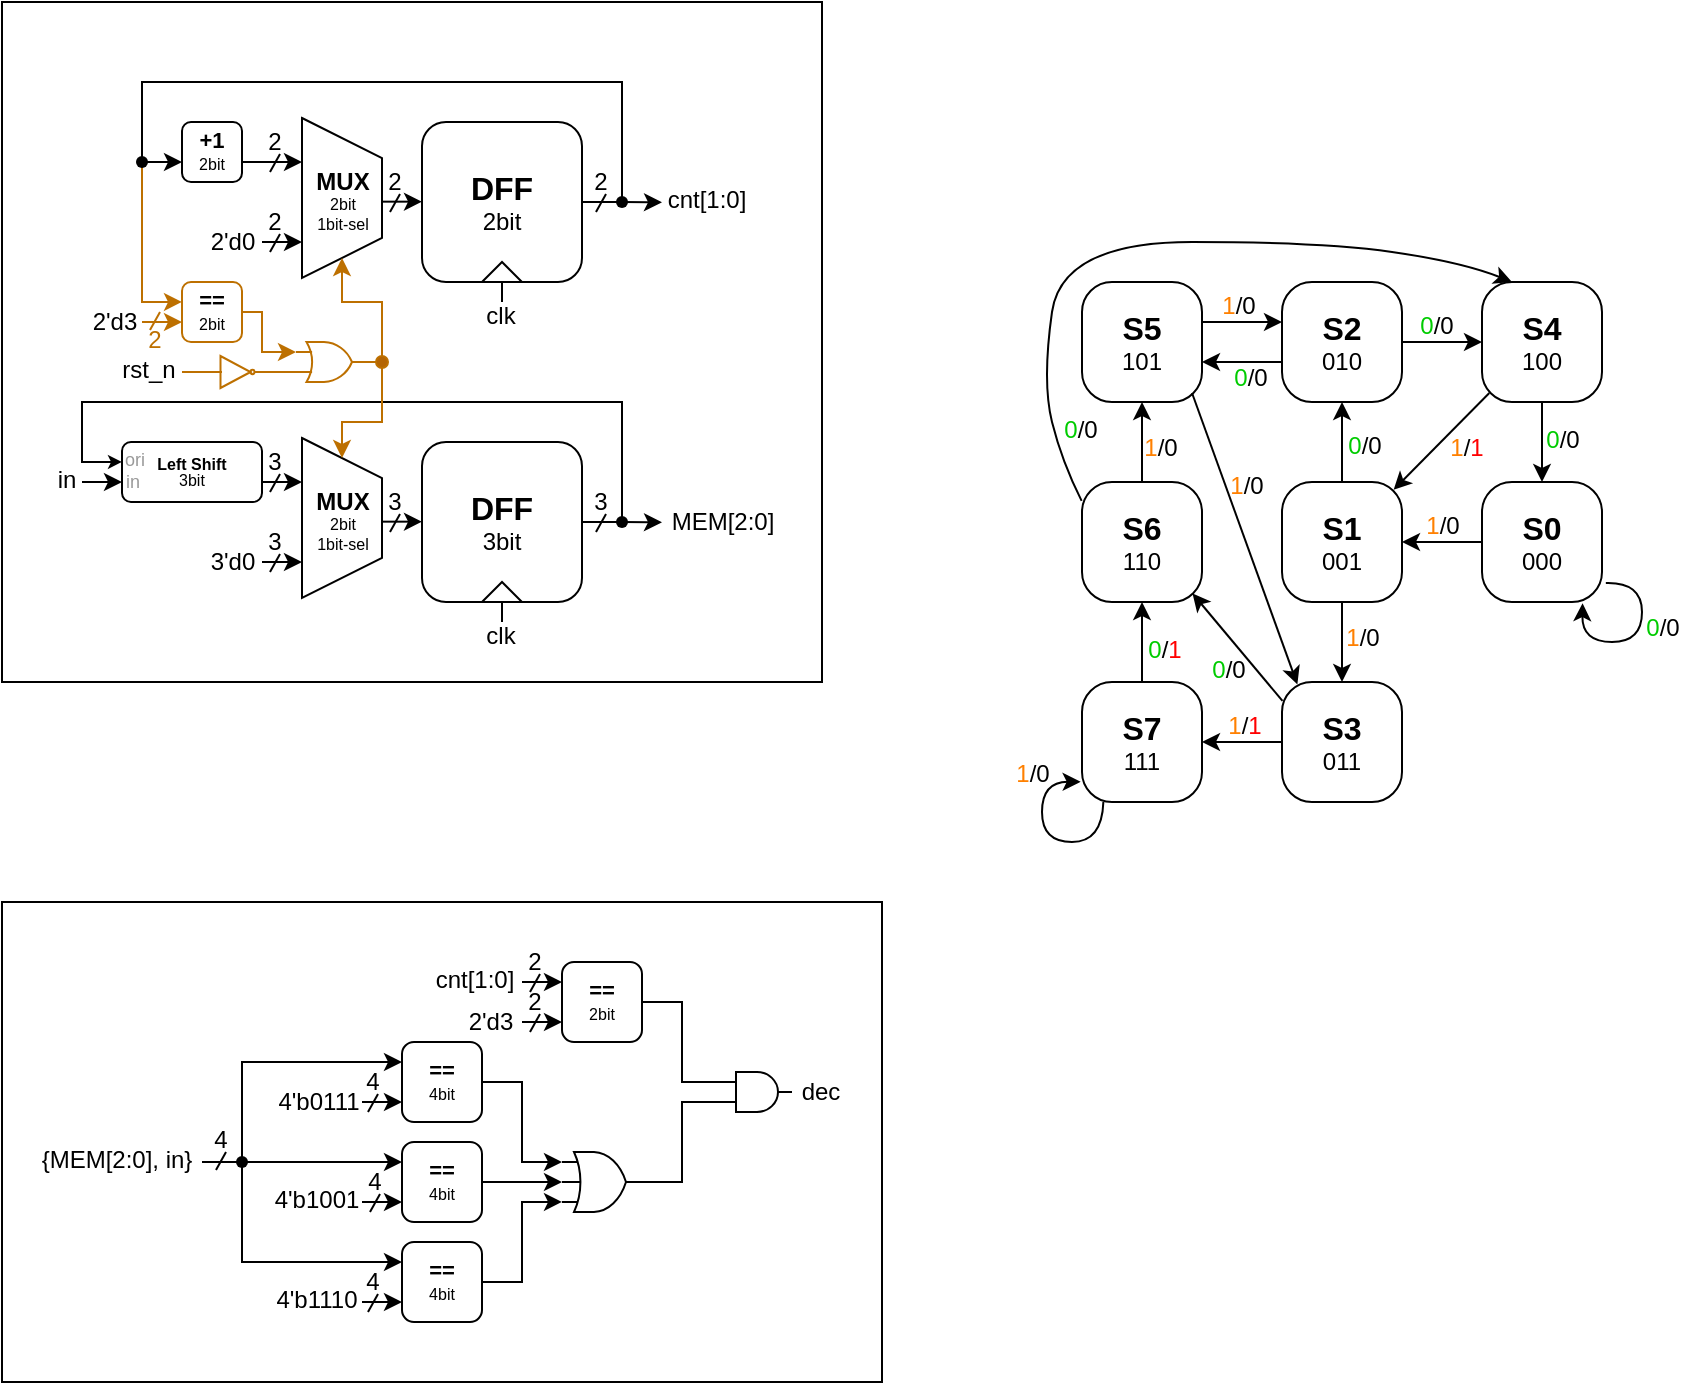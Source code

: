 <mxfile version="24.7.17">
  <diagram name="Page-1" id="tBIAlemMxgHySIvlNtww">
    <mxGraphModel dx="1195" dy="712" grid="1" gridSize="10" guides="1" tooltips="1" connect="1" arrows="1" fold="1" page="1" pageScale="1" pageWidth="1920" pageHeight="1200" math="0" shadow="0">
      <root>
        <mxCell id="0" />
        <mxCell id="1" parent="0" />
        <mxCell id="8yPZDUSScdOwpXyMWIPr-31" value="2" style="text;html=1;align=center;verticalAlign=middle;resizable=0;points=[];autosize=1;strokeColor=none;fillColor=none;fontColor=#BD7000;" vertex="1" parent="1">
          <mxGeometry x="101" y="194" width="30" height="30" as="geometry" />
        </mxCell>
        <mxCell id="p_a_CTLqghPlbBbGNk3w-123" value="" style="rounded=0;whiteSpace=wrap;html=1;fillColor=none;" parent="1" vertex="1">
          <mxGeometry x="40" y="40" width="410" height="340" as="geometry" />
        </mxCell>
        <mxCell id="p_a_CTLqghPlbBbGNk3w-119" value="clk" style="text;html=1;align=center;verticalAlign=middle;resizable=0;points=[];autosize=1;strokeColor=none;fillColor=none;" parent="1" vertex="1">
          <mxGeometry x="269" y="182" width="40" height="30" as="geometry" />
        </mxCell>
        <mxCell id="3c06vO752q_vNFaw-Ofs-1" value="&lt;font style=&quot;font-size: 16px;&quot;&gt;&lt;b&gt;DFF&lt;/b&gt;&lt;/font&gt;&lt;div&gt;&lt;font style=&quot;font-size: 12px;&quot;&gt;2bit&lt;/font&gt;&lt;/div&gt;" style="rounded=1;whiteSpace=wrap;html=1;" parent="1" vertex="1">
          <mxGeometry x="250" y="100" width="80" height="80" as="geometry" />
        </mxCell>
        <mxCell id="p_a_CTLqghPlbBbGNk3w-1" style="edgeStyle=orthogonalEdgeStyle;rounded=0;orthogonalLoop=1;jettySize=auto;html=1;exitX=1;exitY=0.5;exitDx=0;exitDy=0;" parent="1" source="3c06vO752q_vNFaw-Ofs-1" edge="1">
          <mxGeometry relative="1" as="geometry">
            <mxPoint x="370" y="140.167" as="targetPoint" />
          </mxGeometry>
        </mxCell>
        <mxCell id="p_a_CTLqghPlbBbGNk3w-2" value="cnt[1:0]" style="text;html=1;align=center;verticalAlign=middle;resizable=0;points=[];autosize=1;strokeColor=none;fillColor=none;" parent="1" vertex="1">
          <mxGeometry x="362" y="124" width="60" height="30" as="geometry" />
        </mxCell>
        <mxCell id="p_a_CTLqghPlbBbGNk3w-5" value="" style="group" parent="1" vertex="1" connectable="0">
          <mxGeometry x="324" y="115" width="30" height="30" as="geometry" />
        </mxCell>
        <mxCell id="p_a_CTLqghPlbBbGNk3w-4" value="2" style="text;html=1;align=center;verticalAlign=middle;resizable=0;points=[];autosize=1;strokeColor=none;fillColor=none;" parent="p_a_CTLqghPlbBbGNk3w-5" vertex="1">
          <mxGeometry width="30" height="30" as="geometry" />
        </mxCell>
        <mxCell id="p_a_CTLqghPlbBbGNk3w-3" value="" style="endArrow=none;html=1;rounded=0;" parent="p_a_CTLqghPlbBbGNk3w-5" edge="1">
          <mxGeometry width="50" height="50" relative="1" as="geometry">
            <mxPoint x="13" y="30" as="sourcePoint" />
            <mxPoint x="18" y="21" as="targetPoint" />
          </mxGeometry>
        </mxCell>
        <mxCell id="p_a_CTLqghPlbBbGNk3w-6" value="" style="shape=trapezoid;perimeter=trapezoidPerimeter;whiteSpace=wrap;html=1;fixedSize=1;rotation=90;" parent="1" vertex="1">
          <mxGeometry x="170" y="118" width="80" height="40" as="geometry" />
        </mxCell>
        <mxCell id="p_a_CTLqghPlbBbGNk3w-7" value="&lt;b&gt;MUX&lt;/b&gt;&lt;div style=&quot;font-size: 8px;&quot;&gt;&lt;font style=&quot;font-size: 8px;&quot;&gt;2bit&lt;/font&gt;&lt;/div&gt;&lt;div style=&quot;font-size: 8px;&quot;&gt;&lt;font style=&quot;font-size: 8px;&quot;&gt;1bit-sel&lt;/font&gt;&lt;/div&gt;" style="text;html=1;align=center;verticalAlign=middle;resizable=0;points=[];autosize=1;strokeColor=none;fillColor=none;" parent="1" vertex="1">
          <mxGeometry x="185" y="114" width="50" height="50" as="geometry" />
        </mxCell>
        <mxCell id="p_a_CTLqghPlbBbGNk3w-8" value="" style="endArrow=classic;html=1;rounded=0;" parent="1" edge="1">
          <mxGeometry width="50" height="50" relative="1" as="geometry">
            <mxPoint x="230" y="139.83" as="sourcePoint" />
            <mxPoint x="250" y="139.83" as="targetPoint" />
          </mxGeometry>
        </mxCell>
        <mxCell id="p_a_CTLqghPlbBbGNk3w-9" value="" style="endArrow=classic;html=1;rounded=0;" parent="1" edge="1">
          <mxGeometry width="50" height="50" relative="1" as="geometry">
            <mxPoint x="170" y="160" as="sourcePoint" />
            <mxPoint x="190" y="160" as="targetPoint" />
          </mxGeometry>
        </mxCell>
        <mxCell id="p_a_CTLqghPlbBbGNk3w-10" value="" style="endArrow=classic;html=1;rounded=0;" parent="1" edge="1">
          <mxGeometry width="50" height="50" relative="1" as="geometry">
            <mxPoint x="160" y="120" as="sourcePoint" />
            <mxPoint x="190" y="120" as="targetPoint" />
          </mxGeometry>
        </mxCell>
        <mxCell id="p_a_CTLqghPlbBbGNk3w-11" value="" style="endArrow=classic;html=1;rounded=0;edgeStyle=orthogonalEdgeStyle;entryX=0;entryY=0.667;entryDx=0;entryDy=0;entryPerimeter=0;" parent="1" target="p_a_CTLqghPlbBbGNk3w-12" edge="1">
          <mxGeometry width="50" height="50" relative="1" as="geometry">
            <mxPoint x="350" y="140" as="sourcePoint" />
            <mxPoint x="120" y="120" as="targetPoint" />
            <Array as="points">
              <mxPoint x="350" y="80" />
              <mxPoint x="110" y="80" />
              <mxPoint x="110" y="120" />
            </Array>
          </mxGeometry>
        </mxCell>
        <mxCell id="p_a_CTLqghPlbBbGNk3w-12" value="&lt;p style=&quot;line-height: 0%; font-size: 11px;&quot;&gt;&lt;b&gt;+1&lt;/b&gt;&lt;/p&gt;&lt;div style=&quot;line-height: 0%;&quot;&gt;&lt;font style=&quot;font-size: 8px;&quot;&gt;2bit&lt;/font&gt;&lt;/div&gt;&lt;p&gt;&lt;/p&gt;" style="rounded=1;whiteSpace=wrap;html=1;" parent="1" vertex="1">
          <mxGeometry x="130" y="100" width="30" height="30" as="geometry" />
        </mxCell>
        <mxCell id="p_a_CTLqghPlbBbGNk3w-13" value="" style="group" parent="1" vertex="1" connectable="0">
          <mxGeometry x="161" y="95" width="30" height="30" as="geometry" />
        </mxCell>
        <mxCell id="p_a_CTLqghPlbBbGNk3w-14" value="2" style="text;html=1;align=center;verticalAlign=middle;resizable=0;points=[];autosize=1;strokeColor=none;fillColor=none;" parent="p_a_CTLqghPlbBbGNk3w-13" vertex="1">
          <mxGeometry width="30" height="30" as="geometry" />
        </mxCell>
        <mxCell id="p_a_CTLqghPlbBbGNk3w-15" value="" style="endArrow=none;html=1;rounded=0;" parent="p_a_CTLqghPlbBbGNk3w-13" edge="1">
          <mxGeometry width="50" height="50" relative="1" as="geometry">
            <mxPoint x="13" y="30" as="sourcePoint" />
            <mxPoint x="18" y="21" as="targetPoint" />
          </mxGeometry>
        </mxCell>
        <mxCell id="p_a_CTLqghPlbBbGNk3w-16" value="" style="group" parent="1" vertex="1" connectable="0">
          <mxGeometry x="221" y="115" width="30" height="30" as="geometry" />
        </mxCell>
        <mxCell id="p_a_CTLqghPlbBbGNk3w-17" value="2" style="text;html=1;align=center;verticalAlign=middle;resizable=0;points=[];autosize=1;strokeColor=none;fillColor=none;" parent="p_a_CTLqghPlbBbGNk3w-16" vertex="1">
          <mxGeometry width="30" height="30" as="geometry" />
        </mxCell>
        <mxCell id="p_a_CTLqghPlbBbGNk3w-18" value="" style="endArrow=none;html=1;rounded=0;" parent="p_a_CTLqghPlbBbGNk3w-16" edge="1">
          <mxGeometry width="50" height="50" relative="1" as="geometry">
            <mxPoint x="13" y="30" as="sourcePoint" />
            <mxPoint x="18" y="21" as="targetPoint" />
          </mxGeometry>
        </mxCell>
        <mxCell id="p_a_CTLqghPlbBbGNk3w-19" value="2&#39;d0" style="text;html=1;align=center;verticalAlign=middle;resizable=0;points=[];autosize=1;strokeColor=none;fillColor=none;" parent="1" vertex="1">
          <mxGeometry x="130" y="145" width="50" height="30" as="geometry" />
        </mxCell>
        <mxCell id="p_a_CTLqghPlbBbGNk3w-20" value="" style="shape=ellipse;fillColor=#000000;strokeColor=none;html=1;sketch=0;fontFamily=Helvetica;fontSize=11;fontColor=default;labelBackgroundColor=default;" parent="1" vertex="1">
          <mxGeometry x="347" y="137" width="6" height="6" as="geometry" />
        </mxCell>
        <mxCell id="p_a_CTLqghPlbBbGNk3w-48" value="&lt;font style=&quot;font-size: 16px;&quot;&gt;&lt;b&gt;DFF&lt;/b&gt;&lt;/font&gt;&lt;div&gt;&lt;font style=&quot;font-size: 12px;&quot;&gt;3bit&lt;/font&gt;&lt;/div&gt;" style="rounded=1;whiteSpace=wrap;html=1;" parent="1" vertex="1">
          <mxGeometry x="250" y="260" width="80" height="80" as="geometry" />
        </mxCell>
        <mxCell id="p_a_CTLqghPlbBbGNk3w-49" style="edgeStyle=orthogonalEdgeStyle;rounded=0;orthogonalLoop=1;jettySize=auto;html=1;exitX=1;exitY=0.5;exitDx=0;exitDy=0;" parent="1" source="p_a_CTLqghPlbBbGNk3w-48" edge="1">
          <mxGeometry relative="1" as="geometry">
            <mxPoint x="370" y="300.167" as="targetPoint" />
          </mxGeometry>
        </mxCell>
        <mxCell id="p_a_CTLqghPlbBbGNk3w-50" value="MEM[2:0]" style="text;html=1;align=center;verticalAlign=middle;resizable=0;points=[];autosize=1;strokeColor=none;fillColor=none;" parent="1" vertex="1">
          <mxGeometry x="365" y="285" width="70" height="30" as="geometry" />
        </mxCell>
        <mxCell id="p_a_CTLqghPlbBbGNk3w-51" value="" style="group" parent="1" vertex="1" connectable="0">
          <mxGeometry x="324" y="275" width="30" height="30" as="geometry" />
        </mxCell>
        <mxCell id="p_a_CTLqghPlbBbGNk3w-52" value="3" style="text;html=1;align=center;verticalAlign=middle;resizable=0;points=[];autosize=1;strokeColor=none;fillColor=none;" parent="p_a_CTLqghPlbBbGNk3w-51" vertex="1">
          <mxGeometry width="30" height="30" as="geometry" />
        </mxCell>
        <mxCell id="p_a_CTLqghPlbBbGNk3w-53" value="" style="endArrow=none;html=1;rounded=0;" parent="p_a_CTLqghPlbBbGNk3w-51" edge="1">
          <mxGeometry width="50" height="50" relative="1" as="geometry">
            <mxPoint x="13" y="30" as="sourcePoint" />
            <mxPoint x="18" y="21" as="targetPoint" />
          </mxGeometry>
        </mxCell>
        <mxCell id="p_a_CTLqghPlbBbGNk3w-54" value="" style="shape=trapezoid;perimeter=trapezoidPerimeter;whiteSpace=wrap;html=1;fixedSize=1;rotation=90;" parent="1" vertex="1">
          <mxGeometry x="170" y="278" width="80" height="40" as="geometry" />
        </mxCell>
        <mxCell id="p_a_CTLqghPlbBbGNk3w-55" value="&lt;b&gt;MUX&lt;/b&gt;&lt;div style=&quot;font-size: 8px;&quot;&gt;&lt;font style=&quot;font-size: 8px;&quot;&gt;2bit&lt;/font&gt;&lt;/div&gt;&lt;div style=&quot;font-size: 8px;&quot;&gt;&lt;font style=&quot;font-size: 8px;&quot;&gt;1bit-sel&lt;/font&gt;&lt;/div&gt;" style="text;html=1;align=center;verticalAlign=middle;resizable=0;points=[];autosize=1;strokeColor=none;fillColor=none;" parent="1" vertex="1">
          <mxGeometry x="185" y="274" width="50" height="50" as="geometry" />
        </mxCell>
        <mxCell id="p_a_CTLqghPlbBbGNk3w-56" value="" style="endArrow=classic;html=1;rounded=0;" parent="1" edge="1">
          <mxGeometry width="50" height="50" relative="1" as="geometry">
            <mxPoint x="230" y="299.83" as="sourcePoint" />
            <mxPoint x="250" y="299.83" as="targetPoint" />
          </mxGeometry>
        </mxCell>
        <mxCell id="p_a_CTLqghPlbBbGNk3w-57" value="" style="endArrow=classic;html=1;rounded=0;" parent="1" edge="1">
          <mxGeometry width="50" height="50" relative="1" as="geometry">
            <mxPoint x="170" y="320" as="sourcePoint" />
            <mxPoint x="190" y="320" as="targetPoint" />
          </mxGeometry>
        </mxCell>
        <mxCell id="p_a_CTLqghPlbBbGNk3w-58" value="" style="endArrow=classic;html=1;rounded=0;" parent="1" edge="1">
          <mxGeometry width="50" height="50" relative="1" as="geometry">
            <mxPoint x="160" y="280" as="sourcePoint" />
            <mxPoint x="190" y="280" as="targetPoint" />
          </mxGeometry>
        </mxCell>
        <mxCell id="p_a_CTLqghPlbBbGNk3w-59" value="" style="endArrow=classic;html=1;rounded=0;edgeStyle=orthogonalEdgeStyle;entryX=0;entryY=0.333;entryDx=0;entryDy=0;entryPerimeter=0;endSize=4;" parent="1" target="p_a_CTLqghPlbBbGNk3w-60" edge="1">
          <mxGeometry width="50" height="50" relative="1" as="geometry">
            <mxPoint x="350" y="300" as="sourcePoint" />
            <mxPoint x="120" y="280" as="targetPoint" />
            <Array as="points">
              <mxPoint x="350" y="240" />
              <mxPoint x="80" y="240" />
              <mxPoint x="80" y="270" />
            </Array>
          </mxGeometry>
        </mxCell>
        <mxCell id="p_a_CTLqghPlbBbGNk3w-60" value="&lt;p style=&quot;line-height: 0%; font-size: 8px;&quot;&gt;&lt;b style=&quot;font-size: 8px;&quot;&gt;&lt;font style=&quot;font-size: 8px;&quot;&gt;Left Shift&lt;/font&gt;&lt;/b&gt;&lt;/p&gt;&lt;div style=&quot;line-height: 0%; font-size: 8px;&quot;&gt;&lt;font style=&quot;font-size: 8px;&quot;&gt;3bit&lt;/font&gt;&lt;/div&gt;&lt;p style=&quot;font-size: 8px;&quot;&gt;&lt;/p&gt;" style="rounded=1;whiteSpace=wrap;html=1;fontSize=8;" parent="1" vertex="1">
          <mxGeometry x="100" y="260" width="70" height="30" as="geometry" />
        </mxCell>
        <mxCell id="p_a_CTLqghPlbBbGNk3w-61" value="" style="group" parent="1" vertex="1" connectable="0">
          <mxGeometry x="161" y="255" width="30" height="30" as="geometry" />
        </mxCell>
        <mxCell id="p_a_CTLqghPlbBbGNk3w-62" value="3" style="text;html=1;align=center;verticalAlign=middle;resizable=0;points=[];autosize=1;strokeColor=none;fillColor=none;" parent="p_a_CTLqghPlbBbGNk3w-61" vertex="1">
          <mxGeometry width="30" height="30" as="geometry" />
        </mxCell>
        <mxCell id="p_a_CTLqghPlbBbGNk3w-63" value="" style="endArrow=none;html=1;rounded=0;" parent="p_a_CTLqghPlbBbGNk3w-61" edge="1">
          <mxGeometry width="50" height="50" relative="1" as="geometry">
            <mxPoint x="13" y="30" as="sourcePoint" />
            <mxPoint x="18" y="21" as="targetPoint" />
          </mxGeometry>
        </mxCell>
        <mxCell id="p_a_CTLqghPlbBbGNk3w-64" value="" style="group" parent="1" vertex="1" connectable="0">
          <mxGeometry x="221" y="275" width="30" height="30" as="geometry" />
        </mxCell>
        <mxCell id="p_a_CTLqghPlbBbGNk3w-65" value="3" style="text;html=1;align=center;verticalAlign=middle;resizable=0;points=[];autosize=1;strokeColor=none;fillColor=none;" parent="p_a_CTLqghPlbBbGNk3w-64" vertex="1">
          <mxGeometry width="30" height="30" as="geometry" />
        </mxCell>
        <mxCell id="p_a_CTLqghPlbBbGNk3w-66" value="" style="endArrow=none;html=1;rounded=0;" parent="p_a_CTLqghPlbBbGNk3w-64" edge="1">
          <mxGeometry width="50" height="50" relative="1" as="geometry">
            <mxPoint x="13" y="30" as="sourcePoint" />
            <mxPoint x="18" y="21" as="targetPoint" />
          </mxGeometry>
        </mxCell>
        <mxCell id="p_a_CTLqghPlbBbGNk3w-67" value="3&#39;d0" style="text;html=1;align=center;verticalAlign=middle;resizable=0;points=[];autosize=1;strokeColor=none;fillColor=none;" parent="1" vertex="1">
          <mxGeometry x="130" y="305" width="50" height="30" as="geometry" />
        </mxCell>
        <mxCell id="p_a_CTLqghPlbBbGNk3w-68" value="" style="shape=ellipse;fillColor=#000000;strokeColor=none;html=1;sketch=0;fontFamily=Helvetica;fontSize=11;fontColor=default;labelBackgroundColor=default;" parent="1" vertex="1">
          <mxGeometry x="347" y="297" width="6" height="6" as="geometry" />
        </mxCell>
        <mxCell id="p_a_CTLqghPlbBbGNk3w-70" value="" style="endArrow=classic;html=1;rounded=0;edgeStyle=orthogonalEdgeStyle;endFill=1;entryX=0;entryY=0.333;entryDx=0;entryDy=0;entryPerimeter=0;fillColor=#f0a30a;strokeColor=#BD7000;" parent="1" target="p_a_CTLqghPlbBbGNk3w-74" edge="1">
          <mxGeometry width="50" height="50" relative="1" as="geometry">
            <mxPoint x="110" y="120" as="sourcePoint" />
            <mxPoint x="100" y="190" as="targetPoint" />
            <Array as="points">
              <mxPoint x="110" y="190" />
            </Array>
          </mxGeometry>
        </mxCell>
        <mxCell id="p_a_CTLqghPlbBbGNk3w-71" value="" style="endArrow=classic;html=1;rounded=0;fillColor=#f0a30a;strokeColor=#BD7000;" parent="1" edge="1">
          <mxGeometry width="50" height="50" relative="1" as="geometry">
            <mxPoint x="110" y="200" as="sourcePoint" />
            <mxPoint x="130" y="200" as="targetPoint" />
          </mxGeometry>
        </mxCell>
        <mxCell id="p_a_CTLqghPlbBbGNk3w-82" style="edgeStyle=orthogonalEdgeStyle;rounded=0;orthogonalLoop=1;jettySize=auto;html=1;exitX=1;exitY=0.5;exitDx=0;exitDy=0;exitPerimeter=0;entryX=1;entryY=0.5;entryDx=0;entryDy=0;fillColor=#f0a30a;strokeColor=#BD7000;" parent="1" source="p_a_CTLqghPlbBbGNk3w-72" target="p_a_CTLqghPlbBbGNk3w-6" edge="1">
          <mxGeometry relative="1" as="geometry">
            <mxPoint x="230.0" y="219.963" as="targetPoint" />
            <Array as="points">
              <mxPoint x="230" y="220" />
              <mxPoint x="230" y="190" />
              <mxPoint x="210" y="190" />
            </Array>
          </mxGeometry>
        </mxCell>
        <mxCell id="p_a_CTLqghPlbBbGNk3w-72" value="" style="verticalLabelPosition=bottom;shadow=0;dashed=0;align=center;html=1;verticalAlign=top;shape=mxgraph.electrical.logic_gates.logic_gate;operation=or;rotation=0;fillColor=none;fontColor=#000000;strokeColor=#BD7000;" parent="1" vertex="1">
          <mxGeometry x="187" y="210" width="35" height="20" as="geometry" />
        </mxCell>
        <mxCell id="p_a_CTLqghPlbBbGNk3w-73" value="" style="shape=ellipse;fillColor=#000000;strokeColor=none;html=1;sketch=0;fontFamily=Helvetica;fontSize=11;fontColor=default;labelBackgroundColor=default;" parent="1" vertex="1">
          <mxGeometry x="107" y="117" width="6" height="6" as="geometry" />
        </mxCell>
        <mxCell id="p_a_CTLqghPlbBbGNk3w-74" value="&lt;p style=&quot;line-height: 0%; font-size: 11px;&quot;&gt;&lt;b&gt;==&lt;/b&gt;&lt;/p&gt;&lt;div style=&quot;line-height: 0%;&quot;&gt;&lt;font style=&quot;font-size: 8px;&quot;&gt;2bit&lt;/font&gt;&lt;/div&gt;&lt;p&gt;&lt;/p&gt;" style="rounded=1;whiteSpace=wrap;html=1;fillColor=none;fontColor=#000000;strokeColor=#BD7000;" parent="1" vertex="1">
          <mxGeometry x="130" y="180" width="30" height="30" as="geometry" />
        </mxCell>
        <mxCell id="p_a_CTLqghPlbBbGNk3w-75" value="2&#39;d3" style="text;html=1;align=center;verticalAlign=middle;resizable=0;points=[];autosize=1;strokeColor=none;fillColor=none;fontColor=#000000;" parent="1" vertex="1">
          <mxGeometry x="71" y="185" width="50" height="30" as="geometry" />
        </mxCell>
        <mxCell id="p_a_CTLqghPlbBbGNk3w-76" style="edgeStyle=orthogonalEdgeStyle;rounded=0;orthogonalLoop=1;jettySize=auto;html=1;exitX=1;exitY=0.5;exitDx=0;exitDy=0;entryX=0;entryY=0.25;entryDx=0;entryDy=0;entryPerimeter=0;fillColor=#f0a30a;strokeColor=#BD7000;" parent="1" source="p_a_CTLqghPlbBbGNk3w-74" target="p_a_CTLqghPlbBbGNk3w-72" edge="1">
          <mxGeometry relative="1" as="geometry">
            <Array as="points">
              <mxPoint x="170" y="195" />
              <mxPoint x="170" y="215" />
            </Array>
          </mxGeometry>
        </mxCell>
        <mxCell id="p_a_CTLqghPlbBbGNk3w-80" style="edgeStyle=orthogonalEdgeStyle;rounded=0;orthogonalLoop=1;jettySize=auto;html=1;exitX=0;exitY=0.5;exitDx=0;exitDy=0;exitPerimeter=0;endArrow=none;endFill=0;fillColor=#f0a30a;strokeColor=#BD7000;" parent="1" source="p_a_CTLqghPlbBbGNk3w-78" edge="1">
          <mxGeometry relative="1" as="geometry">
            <mxPoint x="130.0" y="225.047" as="targetPoint" />
          </mxGeometry>
        </mxCell>
        <mxCell id="p_a_CTLqghPlbBbGNk3w-78" value="" style="verticalLabelPosition=bottom;shadow=0;dashed=0;align=center;html=1;verticalAlign=top;shape=mxgraph.electrical.logic_gates.inverter_2;rotation=0;fillColor=none;fontColor=#000000;strokeColor=#BD7000;" parent="1" vertex="1">
          <mxGeometry x="145" y="217" width="25" height="16" as="geometry" />
        </mxCell>
        <mxCell id="p_a_CTLqghPlbBbGNk3w-79" style="edgeStyle=orthogonalEdgeStyle;rounded=0;orthogonalLoop=1;jettySize=auto;html=1;exitX=1;exitY=0.5;exitDx=0;exitDy=0;exitPerimeter=0;endArrow=none;endFill=0;entryX=0;entryY=0.75;entryDx=0;entryDy=0;entryPerimeter=0;fillColor=#f0a30a;strokeColor=#BD7000;" parent="1" source="p_a_CTLqghPlbBbGNk3w-78" target="p_a_CTLqghPlbBbGNk3w-72" edge="1">
          <mxGeometry relative="1" as="geometry">
            <mxPoint x="180" y="225" as="targetPoint" />
          </mxGeometry>
        </mxCell>
        <mxCell id="p_a_CTLqghPlbBbGNk3w-81" value="rst_n" style="text;html=1;align=center;verticalAlign=middle;resizable=0;points=[];autosize=1;strokeColor=none;fillColor=none;fontColor=#000000;" parent="1" vertex="1">
          <mxGeometry x="88" y="209" width="50" height="30" as="geometry" />
        </mxCell>
        <mxCell id="p_a_CTLqghPlbBbGNk3w-83" style="edgeStyle=orthogonalEdgeStyle;rounded=0;orthogonalLoop=1;jettySize=auto;html=1;entryX=0;entryY=0.5;entryDx=0;entryDy=0;fillColor=#f0a30a;strokeColor=#BD7000;" parent="1" target="p_a_CTLqghPlbBbGNk3w-54" edge="1">
          <mxGeometry relative="1" as="geometry">
            <mxPoint x="220" y="178" as="targetPoint" />
            <mxPoint x="230" y="220" as="sourcePoint" />
            <Array as="points">
              <mxPoint x="230" y="250" />
              <mxPoint x="210" y="250" />
            </Array>
          </mxGeometry>
        </mxCell>
        <mxCell id="p_a_CTLqghPlbBbGNk3w-84" value="" style="shape=ellipse;fillColor=#B46504;strokeColor=#BD7000;html=1;sketch=0;fontFamily=Helvetica;fontSize=11;fontColor=#000000;labelBackgroundColor=default;" parent="1" vertex="1">
          <mxGeometry x="227" y="217" width="6" height="6" as="geometry" />
        </mxCell>
        <mxCell id="p_a_CTLqghPlbBbGNk3w-86" value="" style="endArrow=classic;html=1;rounded=0;" parent="1" edge="1">
          <mxGeometry width="50" height="50" relative="1" as="geometry">
            <mxPoint x="80" y="280" as="sourcePoint" />
            <mxPoint x="100" y="280" as="targetPoint" />
          </mxGeometry>
        </mxCell>
        <mxCell id="p_a_CTLqghPlbBbGNk3w-87" value="in" style="text;html=1;align=center;verticalAlign=middle;resizable=0;points=[];autosize=1;strokeColor=none;fillColor=none;" parent="1" vertex="1">
          <mxGeometry x="57" y="264" width="30" height="30" as="geometry" />
        </mxCell>
        <mxCell id="p_a_CTLqghPlbBbGNk3w-88" value="ori" style="text;html=1;align=center;verticalAlign=middle;resizable=0;points=[];autosize=1;strokeColor=none;fillColor=none;fontSize=9;fontColor=#999999;" parent="1" vertex="1">
          <mxGeometry x="91" y="259" width="30" height="20" as="geometry" />
        </mxCell>
        <mxCell id="p_a_CTLqghPlbBbGNk3w-89" value="in" style="text;html=1;align=center;verticalAlign=middle;resizable=0;points=[];autosize=1;strokeColor=none;fillColor=none;fontSize=9;fontColor=#999999;" parent="1" vertex="1">
          <mxGeometry x="90" y="270" width="30" height="20" as="geometry" />
        </mxCell>
        <mxCell id="p_a_CTLqghPlbBbGNk3w-90" value="" style="group" parent="1" vertex="1" connectable="0">
          <mxGeometry x="161" y="135" width="30" height="30" as="geometry" />
        </mxCell>
        <mxCell id="p_a_CTLqghPlbBbGNk3w-91" value="2" style="text;html=1;align=center;verticalAlign=middle;resizable=0;points=[];autosize=1;strokeColor=none;fillColor=none;" parent="p_a_CTLqghPlbBbGNk3w-90" vertex="1">
          <mxGeometry width="30" height="30" as="geometry" />
        </mxCell>
        <mxCell id="p_a_CTLqghPlbBbGNk3w-92" value="" style="endArrow=none;html=1;rounded=0;" parent="p_a_CTLqghPlbBbGNk3w-90" edge="1">
          <mxGeometry width="50" height="50" relative="1" as="geometry">
            <mxPoint x="13" y="30" as="sourcePoint" />
            <mxPoint x="18" y="21" as="targetPoint" />
          </mxGeometry>
        </mxCell>
        <mxCell id="p_a_CTLqghPlbBbGNk3w-93" value="" style="group" parent="1" vertex="1" connectable="0">
          <mxGeometry x="161" y="295" width="30" height="30" as="geometry" />
        </mxCell>
        <mxCell id="p_a_CTLqghPlbBbGNk3w-94" value="3" style="text;html=1;align=center;verticalAlign=middle;resizable=0;points=[];autosize=1;strokeColor=none;fillColor=none;" parent="p_a_CTLqghPlbBbGNk3w-93" vertex="1">
          <mxGeometry width="30" height="30" as="geometry" />
        </mxCell>
        <mxCell id="p_a_CTLqghPlbBbGNk3w-95" value="" style="endArrow=none;html=1;rounded=0;" parent="p_a_CTLqghPlbBbGNk3w-93" edge="1">
          <mxGeometry width="50" height="50" relative="1" as="geometry">
            <mxPoint x="13" y="30" as="sourcePoint" />
            <mxPoint x="18" y="21" as="targetPoint" />
          </mxGeometry>
        </mxCell>
        <mxCell id="p_a_CTLqghPlbBbGNk3w-109" style="edgeStyle=orthogonalEdgeStyle;rounded=0;orthogonalLoop=1;jettySize=auto;html=1;exitX=1;exitY=0.5;exitDx=0;exitDy=0;entryX=0;entryY=0.167;entryDx=0;entryDy=0;entryPerimeter=0;" parent="1" source="p_a_CTLqghPlbBbGNk3w-96" target="p_a_CTLqghPlbBbGNk3w-110" edge="1">
          <mxGeometry relative="1" as="geometry">
            <mxPoint x="310" y="579.857" as="targetPoint" />
          </mxGeometry>
        </mxCell>
        <mxCell id="p_a_CTLqghPlbBbGNk3w-96" value="&lt;p style=&quot;line-height: 0%; font-size: 11px;&quot;&gt;&lt;b&gt;==&lt;/b&gt;&lt;/p&gt;&lt;div style=&quot;line-height: 0%;&quot;&gt;&lt;font style=&quot;font-size: 8px;&quot;&gt;4bit&lt;/font&gt;&lt;/div&gt;&lt;p&gt;&lt;/p&gt;" style="rounded=1;whiteSpace=wrap;html=1;" parent="1" vertex="1">
          <mxGeometry x="240" y="560" width="40" height="40" as="geometry" />
        </mxCell>
        <mxCell id="p_a_CTLqghPlbBbGNk3w-97" value="&lt;p style=&quot;line-height: 0%; font-size: 11px;&quot;&gt;&lt;b&gt;==&lt;/b&gt;&lt;/p&gt;&lt;div style=&quot;line-height: 0%;&quot;&gt;&lt;font style=&quot;font-size: 8px;&quot;&gt;4bit&lt;/font&gt;&lt;/div&gt;&lt;p&gt;&lt;/p&gt;" style="rounded=1;whiteSpace=wrap;html=1;" parent="1" vertex="1">
          <mxGeometry x="240" y="610" width="40" height="40" as="geometry" />
        </mxCell>
        <mxCell id="p_a_CTLqghPlbBbGNk3w-98" value="&lt;p style=&quot;line-height: 0%; font-size: 11px;&quot;&gt;&lt;b&gt;==&lt;/b&gt;&lt;/p&gt;&lt;div style=&quot;line-height: 0%;&quot;&gt;&lt;font style=&quot;font-size: 8px;&quot;&gt;4bit&lt;/font&gt;&lt;/div&gt;&lt;p&gt;&lt;/p&gt;" style="rounded=1;whiteSpace=wrap;html=1;" parent="1" vertex="1">
          <mxGeometry x="240" y="660" width="40" height="40" as="geometry" />
        </mxCell>
        <mxCell id="p_a_CTLqghPlbBbGNk3w-99" value="" style="endArrow=classic;html=1;rounded=0;entryX=0;entryY=0.75;entryDx=0;entryDy=0;" parent="1" target="p_a_CTLqghPlbBbGNk3w-96" edge="1">
          <mxGeometry width="50" height="50" relative="1" as="geometry">
            <mxPoint x="220" y="590" as="sourcePoint" />
            <mxPoint x="220" y="590" as="targetPoint" />
          </mxGeometry>
        </mxCell>
        <mxCell id="p_a_CTLqghPlbBbGNk3w-100" value="" style="endArrow=classic;html=1;rounded=0;entryX=0;entryY=0.75;entryDx=0;entryDy=0;" parent="1" edge="1">
          <mxGeometry width="50" height="50" relative="1" as="geometry">
            <mxPoint x="220" y="640" as="sourcePoint" />
            <mxPoint x="240" y="640" as="targetPoint" />
          </mxGeometry>
        </mxCell>
        <mxCell id="p_a_CTLqghPlbBbGNk3w-101" value="" style="endArrow=classic;html=1;rounded=0;entryX=0;entryY=0.75;entryDx=0;entryDy=0;" parent="1" edge="1">
          <mxGeometry width="50" height="50" relative="1" as="geometry">
            <mxPoint x="220" y="690" as="sourcePoint" />
            <mxPoint x="240" y="690" as="targetPoint" />
          </mxGeometry>
        </mxCell>
        <mxCell id="p_a_CTLqghPlbBbGNk3w-102" value="4&#39;b0111" style="text;html=1;align=center;verticalAlign=middle;resizable=0;points=[];autosize=1;strokeColor=none;fillColor=none;" parent="1" vertex="1">
          <mxGeometry x="168" y="575" width="60" height="30" as="geometry" />
        </mxCell>
        <mxCell id="p_a_CTLqghPlbBbGNk3w-103" value="4&#39;b1001" style="text;html=1;align=center;verticalAlign=middle;resizable=0;points=[];autosize=1;strokeColor=none;fillColor=none;" parent="1" vertex="1">
          <mxGeometry x="162" y="624" width="70" height="30" as="geometry" />
        </mxCell>
        <mxCell id="p_a_CTLqghPlbBbGNk3w-104" value="4&#39;b1110" style="text;html=1;align=center;verticalAlign=middle;resizable=0;points=[];autosize=1;strokeColor=none;fillColor=none;" parent="1" vertex="1">
          <mxGeometry x="167" y="674" width="60" height="30" as="geometry" />
        </mxCell>
        <mxCell id="p_a_CTLqghPlbBbGNk3w-105" value="" style="endArrow=classic;html=1;rounded=0;entryX=0;entryY=0.25;entryDx=0;entryDy=0;edgeStyle=orthogonalEdgeStyle;" parent="1" target="p_a_CTLqghPlbBbGNk3w-96" edge="1">
          <mxGeometry width="50" height="50" relative="1" as="geometry">
            <mxPoint x="140" y="620" as="sourcePoint" />
            <mxPoint x="170" y="590" as="targetPoint" />
            <Array as="points">
              <mxPoint x="160" y="620" />
              <mxPoint x="160" y="570" />
            </Array>
          </mxGeometry>
        </mxCell>
        <mxCell id="p_a_CTLqghPlbBbGNk3w-106" value="" style="endArrow=classic;html=1;rounded=0;" parent="1" edge="1">
          <mxGeometry width="50" height="50" relative="1" as="geometry">
            <mxPoint x="160" y="620" as="sourcePoint" />
            <mxPoint x="240" y="620" as="targetPoint" />
          </mxGeometry>
        </mxCell>
        <mxCell id="p_a_CTLqghPlbBbGNk3w-107" value="" style="endArrow=classic;html=1;rounded=0;entryX=0;entryY=0.25;entryDx=0;entryDy=0;edgeStyle=orthogonalEdgeStyle;" parent="1" target="p_a_CTLqghPlbBbGNk3w-98" edge="1">
          <mxGeometry width="50" height="50" relative="1" as="geometry">
            <mxPoint x="140" y="620" as="sourcePoint" />
            <mxPoint x="250" y="580" as="targetPoint" />
            <Array as="points">
              <mxPoint x="160" y="620" />
              <mxPoint x="160" y="670" />
            </Array>
          </mxGeometry>
        </mxCell>
        <mxCell id="p_a_CTLqghPlbBbGNk3w-108" value="" style="shape=ellipse;fillColor=#000000;strokeColor=none;html=1;sketch=0;fontFamily=Helvetica;fontSize=11;fontColor=default;labelBackgroundColor=default;" parent="1" vertex="1">
          <mxGeometry x="157" y="617" width="6" height="6" as="geometry" />
        </mxCell>
        <mxCell id="p_a_CTLqghPlbBbGNk3w-113" style="edgeStyle=orthogonalEdgeStyle;rounded=0;orthogonalLoop=1;jettySize=auto;html=1;exitX=1;exitY=0.5;exitDx=0;exitDy=0;exitPerimeter=0;" parent="1" source="p_a_CTLqghPlbBbGNk3w-110" edge="1">
          <mxGeometry relative="1" as="geometry">
            <mxPoint x="360.17" y="630.189" as="targetPoint" />
          </mxGeometry>
        </mxCell>
        <mxCell id="8yPZDUSScdOwpXyMWIPr-1" style="edgeStyle=orthogonalEdgeStyle;rounded=0;orthogonalLoop=1;jettySize=auto;html=1;exitX=1;exitY=0.5;exitDx=0;exitDy=0;exitPerimeter=0;endArrow=none;endFill=0;entryX=0;entryY=0.75;entryDx=0;entryDy=0;entryPerimeter=0;" edge="1" parent="1" source="p_a_CTLqghPlbBbGNk3w-110" target="8yPZDUSScdOwpXyMWIPr-2">
          <mxGeometry relative="1" as="geometry">
            <mxPoint x="400" y="630.333" as="targetPoint" />
          </mxGeometry>
        </mxCell>
        <mxCell id="p_a_CTLqghPlbBbGNk3w-110" value="" style="verticalLabelPosition=bottom;shadow=0;dashed=0;align=center;html=1;verticalAlign=top;shape=mxgraph.electrical.logic_gates.logic_gate;operation=or;rotation=0;numInputs=3;" parent="1" vertex="1">
          <mxGeometry x="320" y="615" width="40" height="30" as="geometry" />
        </mxCell>
        <mxCell id="p_a_CTLqghPlbBbGNk3w-111" style="edgeStyle=orthogonalEdgeStyle;rounded=0;orthogonalLoop=1;jettySize=auto;html=1;exitX=1;exitY=0.5;exitDx=0;exitDy=0;entryX=0;entryY=0.5;entryDx=0;entryDy=0;entryPerimeter=0;" parent="1" source="p_a_CTLqghPlbBbGNk3w-97" target="p_a_CTLqghPlbBbGNk3w-110" edge="1">
          <mxGeometry relative="1" as="geometry" />
        </mxCell>
        <mxCell id="p_a_CTLqghPlbBbGNk3w-112" style="edgeStyle=orthogonalEdgeStyle;rounded=0;orthogonalLoop=1;jettySize=auto;html=1;exitX=1;exitY=0.5;exitDx=0;exitDy=0;entryX=0;entryY=0.833;entryDx=0;entryDy=0;entryPerimeter=0;" parent="1" source="p_a_CTLqghPlbBbGNk3w-98" target="p_a_CTLqghPlbBbGNk3w-110" edge="1">
          <mxGeometry relative="1" as="geometry" />
        </mxCell>
        <mxCell id="p_a_CTLqghPlbBbGNk3w-114" value="dec" style="text;html=1;align=center;verticalAlign=middle;resizable=0;points=[];autosize=1;strokeColor=none;fillColor=none;" parent="1" vertex="1">
          <mxGeometry x="429" y="570" width="40" height="30" as="geometry" />
        </mxCell>
        <mxCell id="p_a_CTLqghPlbBbGNk3w-115" value="{MEM[2:0], in}" style="text;html=1;align=center;verticalAlign=middle;resizable=0;points=[];autosize=1;strokeColor=none;fillColor=none;" parent="1" vertex="1">
          <mxGeometry x="47" y="604" width="100" height="30" as="geometry" />
        </mxCell>
        <mxCell id="p_a_CTLqghPlbBbGNk3w-116" value="" style="triangle;whiteSpace=wrap;html=1;rotation=-90;" parent="1" vertex="1">
          <mxGeometry x="285" y="165" width="10" height="20" as="geometry" />
        </mxCell>
        <mxCell id="p_a_CTLqghPlbBbGNk3w-117" value="" style="triangle;whiteSpace=wrap;html=1;rotation=-90;" parent="1" vertex="1">
          <mxGeometry x="285" y="325" width="10" height="20" as="geometry" />
        </mxCell>
        <mxCell id="p_a_CTLqghPlbBbGNk3w-118" value="" style="endArrow=none;html=1;rounded=0;endFill=0;" parent="1" edge="1">
          <mxGeometry width="50" height="50" relative="1" as="geometry">
            <mxPoint x="290" y="190" as="sourcePoint" />
            <mxPoint x="290" y="180" as="targetPoint" />
          </mxGeometry>
        </mxCell>
        <mxCell id="p_a_CTLqghPlbBbGNk3w-120" value="clk" style="text;html=1;align=center;verticalAlign=middle;resizable=0;points=[];autosize=1;strokeColor=none;fillColor=none;" parent="1" vertex="1">
          <mxGeometry x="269" y="342" width="40" height="30" as="geometry" />
        </mxCell>
        <mxCell id="p_a_CTLqghPlbBbGNk3w-121" value="" style="endArrow=none;html=1;rounded=0;endFill=0;" parent="1" edge="1">
          <mxGeometry width="50" height="50" relative="1" as="geometry">
            <mxPoint x="290" y="350" as="sourcePoint" />
            <mxPoint x="290" y="340" as="targetPoint" />
          </mxGeometry>
        </mxCell>
        <mxCell id="p_a_CTLqghPlbBbGNk3w-133" style="edgeStyle=orthogonalEdgeStyle;rounded=0;orthogonalLoop=1;jettySize=auto;html=1;exitX=0;exitY=0.5;exitDx=0;exitDy=0;entryX=1;entryY=0.5;entryDx=0;entryDy=0;" parent="1" source="p_a_CTLqghPlbBbGNk3w-124" target="p_a_CTLqghPlbBbGNk3w-131" edge="1">
          <mxGeometry relative="1" as="geometry" />
        </mxCell>
        <mxCell id="p_a_CTLqghPlbBbGNk3w-124" value="&lt;b&gt;&lt;font style=&quot;font-size: 16px;&quot;&gt;S0&lt;/font&gt;&lt;/b&gt;&lt;div&gt;000&lt;/div&gt;" style="rounded=1;whiteSpace=wrap;html=1;arcSize=25;" parent="1" vertex="1">
          <mxGeometry x="780" y="280" width="60" height="60" as="geometry" />
        </mxCell>
        <mxCell id="p_a_CTLqghPlbBbGNk3w-132" style="edgeStyle=orthogonalEdgeStyle;rounded=0;orthogonalLoop=1;jettySize=auto;html=1;exitX=0.5;exitY=1;exitDx=0;exitDy=0;entryX=0.5;entryY=0;entryDx=0;entryDy=0;" parent="1" source="p_a_CTLqghPlbBbGNk3w-125" target="p_a_CTLqghPlbBbGNk3w-124" edge="1">
          <mxGeometry relative="1" as="geometry" />
        </mxCell>
        <mxCell id="p_a_CTLqghPlbBbGNk3w-125" value="&lt;b&gt;&lt;font style=&quot;font-size: 16px;&quot;&gt;S4&lt;/font&gt;&lt;/b&gt;&lt;div&gt;100&lt;/div&gt;" style="rounded=1;whiteSpace=wrap;html=1;arcSize=25;" parent="1" vertex="1">
          <mxGeometry x="780" y="180" width="60" height="60" as="geometry" />
        </mxCell>
        <mxCell id="p_a_CTLqghPlbBbGNk3w-135" style="edgeStyle=orthogonalEdgeStyle;rounded=0;orthogonalLoop=1;jettySize=auto;html=1;exitX=1;exitY=0.5;exitDx=0;exitDy=0;entryX=0;entryY=0.5;entryDx=0;entryDy=0;" parent="1" source="p_a_CTLqghPlbBbGNk3w-126" target="p_a_CTLqghPlbBbGNk3w-125" edge="1">
          <mxGeometry relative="1" as="geometry" />
        </mxCell>
        <mxCell id="p_a_CTLqghPlbBbGNk3w-138" style="edgeStyle=orthogonalEdgeStyle;rounded=0;orthogonalLoop=1;jettySize=auto;html=1;exitX=0;exitY=0.75;exitDx=0;exitDy=0;" parent="1" edge="1">
          <mxGeometry relative="1" as="geometry">
            <mxPoint x="680" y="220" as="sourcePoint" />
            <mxPoint x="640" y="220" as="targetPoint" />
            <Array as="points">
              <mxPoint x="660" y="220" />
              <mxPoint x="660" y="220" />
            </Array>
          </mxGeometry>
        </mxCell>
        <mxCell id="p_a_CTLqghPlbBbGNk3w-126" value="&lt;b&gt;&lt;font style=&quot;font-size: 16px;&quot;&gt;S2&lt;/font&gt;&lt;/b&gt;&lt;div&gt;010&lt;/div&gt;" style="rounded=1;whiteSpace=wrap;html=1;arcSize=25;" parent="1" vertex="1">
          <mxGeometry x="680" y="180" width="60" height="60" as="geometry" />
        </mxCell>
        <mxCell id="p_a_CTLqghPlbBbGNk3w-137" style="edgeStyle=orthogonalEdgeStyle;rounded=0;orthogonalLoop=1;jettySize=auto;html=1;exitX=1;exitY=0.25;exitDx=0;exitDy=0;entryX=0;entryY=0.25;entryDx=0;entryDy=0;" parent="1" edge="1">
          <mxGeometry relative="1" as="geometry">
            <mxPoint x="640" y="200" as="sourcePoint" />
            <mxPoint x="680" y="200" as="targetPoint" />
            <Array as="points">
              <mxPoint x="661" y="200" />
              <mxPoint x="661" y="200" />
            </Array>
          </mxGeometry>
        </mxCell>
        <mxCell id="p_a_CTLqghPlbBbGNk3w-127" value="&lt;b&gt;&lt;font style=&quot;font-size: 16px;&quot;&gt;S5&lt;/font&gt;&lt;/b&gt;&lt;div&gt;101&lt;/div&gt;" style="rounded=1;whiteSpace=wrap;html=1;arcSize=25;" parent="1" vertex="1">
          <mxGeometry x="580" y="180" width="60" height="60" as="geometry" />
        </mxCell>
        <mxCell id="p_a_CTLqghPlbBbGNk3w-141" style="edgeStyle=orthogonalEdgeStyle;rounded=0;orthogonalLoop=1;jettySize=auto;html=1;exitX=0.5;exitY=0;exitDx=0;exitDy=0;entryX=0.5;entryY=1;entryDx=0;entryDy=0;" parent="1" source="p_a_CTLqghPlbBbGNk3w-128" target="p_a_CTLqghPlbBbGNk3w-127" edge="1">
          <mxGeometry relative="1" as="geometry" />
        </mxCell>
        <mxCell id="p_a_CTLqghPlbBbGNk3w-128" value="&lt;b&gt;&lt;font style=&quot;font-size: 16px;&quot;&gt;S6&lt;/font&gt;&lt;/b&gt;&lt;div&gt;110&lt;/div&gt;" style="rounded=1;whiteSpace=wrap;html=1;arcSize=25;" parent="1" vertex="1">
          <mxGeometry x="580" y="280" width="60" height="60" as="geometry" />
        </mxCell>
        <mxCell id="p_a_CTLqghPlbBbGNk3w-142" style="edgeStyle=orthogonalEdgeStyle;rounded=0;orthogonalLoop=1;jettySize=auto;html=1;exitX=0.5;exitY=0;exitDx=0;exitDy=0;entryX=0.5;entryY=1;entryDx=0;entryDy=0;" parent="1" source="p_a_CTLqghPlbBbGNk3w-129" target="p_a_CTLqghPlbBbGNk3w-128" edge="1">
          <mxGeometry relative="1" as="geometry" />
        </mxCell>
        <mxCell id="p_a_CTLqghPlbBbGNk3w-129" value="&lt;b&gt;&lt;font style=&quot;font-size: 16px;&quot;&gt;S7&lt;/font&gt;&lt;/b&gt;&lt;div&gt;111&lt;/div&gt;" style="rounded=1;whiteSpace=wrap;html=1;arcSize=25;" parent="1" vertex="1">
          <mxGeometry x="580" y="380" width="60" height="60" as="geometry" />
        </mxCell>
        <mxCell id="p_a_CTLqghPlbBbGNk3w-143" style="rounded=0;orthogonalLoop=1;jettySize=auto;html=1;exitX=0.004;exitY=0.157;exitDx=0;exitDy=0;entryX=0.921;entryY=0.929;entryDx=0;entryDy=0;entryPerimeter=0;exitPerimeter=0;" parent="1" source="p_a_CTLqghPlbBbGNk3w-130" target="p_a_CTLqghPlbBbGNk3w-128" edge="1">
          <mxGeometry relative="1" as="geometry" />
        </mxCell>
        <mxCell id="p_a_CTLqghPlbBbGNk3w-144" style="edgeStyle=orthogonalEdgeStyle;rounded=0;orthogonalLoop=1;jettySize=auto;html=1;exitX=0;exitY=0.5;exitDx=0;exitDy=0;entryX=1;entryY=0.5;entryDx=0;entryDy=0;" parent="1" source="p_a_CTLqghPlbBbGNk3w-130" target="p_a_CTLqghPlbBbGNk3w-129" edge="1">
          <mxGeometry relative="1" as="geometry" />
        </mxCell>
        <mxCell id="p_a_CTLqghPlbBbGNk3w-130" value="&lt;b&gt;&lt;font style=&quot;font-size: 16px;&quot;&gt;S3&lt;/font&gt;&lt;/b&gt;&lt;div&gt;011&lt;/div&gt;" style="rounded=1;whiteSpace=wrap;html=1;arcSize=25;" parent="1" vertex="1">
          <mxGeometry x="680" y="380" width="60" height="60" as="geometry" />
        </mxCell>
        <mxCell id="p_a_CTLqghPlbBbGNk3w-136" style="edgeStyle=orthogonalEdgeStyle;rounded=0;orthogonalLoop=1;jettySize=auto;html=1;exitX=0.5;exitY=0;exitDx=0;exitDy=0;entryX=0.5;entryY=1;entryDx=0;entryDy=0;" parent="1" source="p_a_CTLqghPlbBbGNk3w-131" target="p_a_CTLqghPlbBbGNk3w-126" edge="1">
          <mxGeometry relative="1" as="geometry" />
        </mxCell>
        <mxCell id="p_a_CTLqghPlbBbGNk3w-147" style="edgeStyle=orthogonalEdgeStyle;rounded=0;orthogonalLoop=1;jettySize=auto;html=1;exitX=0.5;exitY=1;exitDx=0;exitDy=0;entryX=0.5;entryY=0;entryDx=0;entryDy=0;" parent="1" source="p_a_CTLqghPlbBbGNk3w-131" target="p_a_CTLqghPlbBbGNk3w-130" edge="1">
          <mxGeometry relative="1" as="geometry" />
        </mxCell>
        <mxCell id="p_a_CTLqghPlbBbGNk3w-131" value="&lt;b&gt;&lt;font style=&quot;font-size: 16px;&quot;&gt;S1&lt;/font&gt;&lt;/b&gt;&lt;div&gt;001&lt;/div&gt;" style="rounded=1;whiteSpace=wrap;html=1;arcSize=25;" parent="1" vertex="1">
          <mxGeometry x="680" y="280" width="60" height="60" as="geometry" />
        </mxCell>
        <mxCell id="p_a_CTLqghPlbBbGNk3w-134" style="rounded=0;orthogonalLoop=1;jettySize=auto;html=1;exitX=0.061;exitY=0.925;exitDx=0;exitDy=0;entryX=0.93;entryY=0.065;entryDx=0;entryDy=0;entryPerimeter=0;exitPerimeter=0;" parent="1" source="p_a_CTLqghPlbBbGNk3w-125" target="p_a_CTLqghPlbBbGNk3w-131" edge="1">
          <mxGeometry relative="1" as="geometry" />
        </mxCell>
        <mxCell id="p_a_CTLqghPlbBbGNk3w-145" value="" style="curved=1;endArrow=classic;html=1;rounded=0;exitX=0.178;exitY=1;exitDx=0;exitDy=0;exitPerimeter=0;entryX=-0.011;entryY=0.831;entryDx=0;entryDy=0;entryPerimeter=0;" parent="1" source="p_a_CTLqghPlbBbGNk3w-129" target="p_a_CTLqghPlbBbGNk3w-129" edge="1">
          <mxGeometry width="50" height="50" relative="1" as="geometry">
            <mxPoint x="600" y="500" as="sourcePoint" />
            <mxPoint x="650" y="450" as="targetPoint" />
            <Array as="points">
              <mxPoint x="590" y="460" />
              <mxPoint x="560" y="460" />
              <mxPoint x="560" y="430" />
            </Array>
          </mxGeometry>
        </mxCell>
        <mxCell id="p_a_CTLqghPlbBbGNk3w-146" value="" style="curved=1;endArrow=none;html=1;rounded=0;entryX=1.032;entryY=0.842;entryDx=0;entryDy=0;entryPerimeter=0;exitX=0.838;exitY=1.01;exitDx=0;exitDy=0;exitPerimeter=0;endFill=0;startArrow=classic;startFill=1;" parent="1" source="p_a_CTLqghPlbBbGNk3w-124" target="p_a_CTLqghPlbBbGNk3w-124" edge="1">
          <mxGeometry width="50" height="50" relative="1" as="geometry">
            <mxPoint x="830" y="400" as="sourcePoint" />
            <mxPoint x="880" y="350" as="targetPoint" />
            <Array as="points">
              <mxPoint x="830" y="360" />
              <mxPoint x="860" y="360" />
              <mxPoint x="860" y="330" />
            </Array>
          </mxGeometry>
        </mxCell>
        <mxCell id="p_a_CTLqghPlbBbGNk3w-148" style="rounded=0;orthogonalLoop=1;jettySize=auto;html=1;exitX=0.917;exitY=0.925;exitDx=0;exitDy=0;entryX=0.128;entryY=0.02;entryDx=0;entryDy=0;entryPerimeter=0;exitPerimeter=0;" parent="1" source="p_a_CTLqghPlbBbGNk3w-127" target="p_a_CTLqghPlbBbGNk3w-130" edge="1">
          <mxGeometry relative="1" as="geometry">
            <mxPoint x="695" y="395" as="sourcePoint" />
            <mxPoint x="645" y="346" as="targetPoint" />
          </mxGeometry>
        </mxCell>
        <mxCell id="p_a_CTLqghPlbBbGNk3w-149" value="" style="curved=1;endArrow=classic;html=1;rounded=0;exitX=-0.003;exitY=0.157;exitDx=0;exitDy=0;entryX=0.25;entryY=0;entryDx=0;entryDy=0;exitPerimeter=0;" parent="1" source="p_a_CTLqghPlbBbGNk3w-128" target="p_a_CTLqghPlbBbGNk3w-125" edge="1">
          <mxGeometry width="50" height="50" relative="1" as="geometry">
            <mxPoint x="450" y="260" as="sourcePoint" />
            <mxPoint x="500" y="210" as="targetPoint" />
            <Array as="points">
              <mxPoint x="570" y="270" />
              <mxPoint x="560" y="230" />
              <mxPoint x="570" y="160" />
              <mxPoint x="700" y="160" />
              <mxPoint x="770" y="170" />
            </Array>
          </mxGeometry>
        </mxCell>
        <mxCell id="p_a_CTLqghPlbBbGNk3w-150" value="&lt;font color=&quot;#00cc00&quot;&gt;0&lt;/font&gt;/0" style="text;html=1;align=center;verticalAlign=middle;resizable=0;points=[];autosize=1;strokeColor=none;fillColor=none;" parent="1" vertex="1">
          <mxGeometry x="850" y="338" width="40" height="30" as="geometry" />
        </mxCell>
        <mxCell id="p_a_CTLqghPlbBbGNk3w-151" value="&lt;font color=&quot;#ff8000&quot;&gt;1&lt;/font&gt;/0" style="text;html=1;align=center;verticalAlign=middle;resizable=0;points=[];autosize=1;strokeColor=none;fillColor=none;" parent="1" vertex="1">
          <mxGeometry x="740" y="287" width="40" height="30" as="geometry" />
        </mxCell>
        <mxCell id="p_a_CTLqghPlbBbGNk3w-152" value="&lt;font color=&quot;#00cc00&quot;&gt;0&lt;/font&gt;/0" style="text;html=1;align=center;verticalAlign=middle;resizable=0;points=[];autosize=1;strokeColor=none;fillColor=none;" parent="1" vertex="1">
          <mxGeometry x="800" y="244" width="40" height="30" as="geometry" />
        </mxCell>
        <mxCell id="p_a_CTLqghPlbBbGNk3w-153" value="&lt;font color=&quot;#ff8000&quot;&gt;1&lt;/font&gt;/&lt;font color=&quot;#ff0000&quot;&gt;1&lt;/font&gt;" style="text;html=1;align=center;verticalAlign=middle;resizable=0;points=[];autosize=1;strokeColor=none;fillColor=none;" parent="1" vertex="1">
          <mxGeometry x="752" y="248" width="40" height="30" as="geometry" />
        </mxCell>
        <mxCell id="p_a_CTLqghPlbBbGNk3w-154" value="&lt;font color=&quot;#00cc00&quot;&gt;0&lt;/font&gt;/0" style="text;html=1;align=center;verticalAlign=middle;resizable=0;points=[];autosize=1;strokeColor=none;fillColor=none;" parent="1" vertex="1">
          <mxGeometry x="701" y="247" width="40" height="30" as="geometry" />
        </mxCell>
        <mxCell id="p_a_CTLqghPlbBbGNk3w-155" value="&lt;font color=&quot;#ff8000&quot;&gt;1&lt;/font&gt;/0" style="text;html=1;align=center;verticalAlign=middle;resizable=0;points=[];autosize=1;strokeColor=none;fillColor=none;" parent="1" vertex="1">
          <mxGeometry x="642" y="267" width="40" height="30" as="geometry" />
        </mxCell>
        <mxCell id="p_a_CTLqghPlbBbGNk3w-156" value="&lt;font color=&quot;#ff8000&quot;&gt;1&lt;/font&gt;/0" style="text;html=1;align=center;verticalAlign=middle;resizable=0;points=[];autosize=1;strokeColor=none;fillColor=none;" parent="1" vertex="1">
          <mxGeometry x="599" y="248" width="40" height="30" as="geometry" />
        </mxCell>
        <mxCell id="p_a_CTLqghPlbBbGNk3w-157" value="&lt;font color=&quot;#00cc00&quot;&gt;0&lt;/font&gt;/0" style="text;html=1;align=center;verticalAlign=middle;resizable=0;points=[];autosize=1;strokeColor=none;fillColor=none;" parent="1" vertex="1">
          <mxGeometry x="633" y="359" width="40" height="30" as="geometry" />
        </mxCell>
        <mxCell id="p_a_CTLqghPlbBbGNk3w-158" value="&lt;font color=&quot;#00cc00&quot;&gt;0&lt;/font&gt;/&lt;font color=&quot;#ff0000&quot;&gt;1&lt;/font&gt;" style="text;html=1;align=center;verticalAlign=middle;resizable=0;points=[];autosize=1;strokeColor=none;fillColor=none;" parent="1" vertex="1">
          <mxGeometry x="601" y="349" width="40" height="30" as="geometry" />
        </mxCell>
        <mxCell id="p_a_CTLqghPlbBbGNk3w-159" value="&lt;font color=&quot;#ff8000&quot;&gt;1&lt;/font&gt;/&lt;font color=&quot;#ff0000&quot;&gt;1&lt;/font&gt;" style="text;html=1;align=center;verticalAlign=middle;resizable=0;points=[];autosize=1;strokeColor=none;fillColor=none;" parent="1" vertex="1">
          <mxGeometry x="641" y="387" width="40" height="30" as="geometry" />
        </mxCell>
        <mxCell id="p_a_CTLqghPlbBbGNk3w-160" value="&lt;font color=&quot;#ff8000&quot;&gt;1&lt;/font&gt;/0" style="text;html=1;align=center;verticalAlign=middle;resizable=0;points=[];autosize=1;strokeColor=none;fillColor=none;" parent="1" vertex="1">
          <mxGeometry x="535" y="411" width="40" height="30" as="geometry" />
        </mxCell>
        <mxCell id="p_a_CTLqghPlbBbGNk3w-161" value="&lt;font color=&quot;#00cc00&quot;&gt;0&lt;/font&gt;/0" style="text;html=1;align=center;verticalAlign=middle;resizable=0;points=[];autosize=1;strokeColor=none;fillColor=none;" parent="1" vertex="1">
          <mxGeometry x="559" y="239" width="40" height="30" as="geometry" />
        </mxCell>
        <mxCell id="p_a_CTLqghPlbBbGNk3w-162" value="&lt;font color=&quot;#ff8000&quot;&gt;1&lt;/font&gt;/0" style="text;html=1;align=center;verticalAlign=middle;resizable=0;points=[];autosize=1;strokeColor=none;fillColor=none;" parent="1" vertex="1">
          <mxGeometry x="700" y="343" width="40" height="30" as="geometry" />
        </mxCell>
        <mxCell id="p_a_CTLqghPlbBbGNk3w-163" value="&lt;font color=&quot;#00cc00&quot;&gt;0&lt;/font&gt;/0" style="text;html=1;align=center;verticalAlign=middle;resizable=0;points=[];autosize=1;strokeColor=none;fillColor=none;" parent="1" vertex="1">
          <mxGeometry x="737" y="187" width="40" height="30" as="geometry" />
        </mxCell>
        <mxCell id="p_a_CTLqghPlbBbGNk3w-164" value="&lt;font color=&quot;#ff8000&quot;&gt;1&lt;/font&gt;/0" style="text;html=1;align=center;verticalAlign=middle;resizable=0;points=[];autosize=1;strokeColor=none;fillColor=none;" parent="1" vertex="1">
          <mxGeometry x="638" y="177" width="40" height="30" as="geometry" />
        </mxCell>
        <mxCell id="p_a_CTLqghPlbBbGNk3w-165" value="&lt;font color=&quot;#00cc00&quot;&gt;0&lt;/font&gt;/0" style="text;html=1;align=center;verticalAlign=middle;resizable=0;points=[];autosize=1;strokeColor=none;fillColor=none;" parent="1" vertex="1">
          <mxGeometry x="644" y="213" width="40" height="30" as="geometry" />
        </mxCell>
        <mxCell id="8yPZDUSScdOwpXyMWIPr-3" style="edgeStyle=orthogonalEdgeStyle;rounded=0;orthogonalLoop=1;jettySize=auto;html=1;exitX=0;exitY=0.25;exitDx=0;exitDy=0;exitPerimeter=0;endArrow=none;endFill=0;entryX=1;entryY=0.5;entryDx=0;entryDy=0;" edge="1" parent="1" source="8yPZDUSScdOwpXyMWIPr-2" target="8yPZDUSScdOwpXyMWIPr-4">
          <mxGeometry relative="1" as="geometry">
            <mxPoint x="365" y="520" as="targetPoint" />
            <mxPoint x="405" y="520" as="sourcePoint" />
            <Array as="points">
              <mxPoint x="380" y="580" />
              <mxPoint x="380" y="540" />
            </Array>
          </mxGeometry>
        </mxCell>
        <mxCell id="8yPZDUSScdOwpXyMWIPr-2" value="" style="verticalLabelPosition=bottom;shadow=0;dashed=0;align=center;html=1;verticalAlign=top;shape=mxgraph.electrical.logic_gates.logic_gate;operation=and;rotation=0;" vertex="1" parent="1">
          <mxGeometry x="400" y="575" width="35" height="20" as="geometry" />
        </mxCell>
        <mxCell id="8yPZDUSScdOwpXyMWIPr-4" value="&lt;p style=&quot;line-height: 0%; font-size: 11px;&quot;&gt;&lt;b&gt;==&lt;/b&gt;&lt;/p&gt;&lt;div style=&quot;line-height: 0%;&quot;&gt;&lt;font style=&quot;font-size: 8px;&quot;&gt;2bit&lt;/font&gt;&lt;/div&gt;&lt;p&gt;&lt;/p&gt;" style="rounded=1;whiteSpace=wrap;html=1;" vertex="1" parent="1">
          <mxGeometry x="320" y="520" width="40" height="40" as="geometry" />
        </mxCell>
        <mxCell id="8yPZDUSScdOwpXyMWIPr-6" value="" style="endArrow=classic;html=1;rounded=0;entryX=0;entryY=0.75;entryDx=0;entryDy=0;" edge="1" parent="1">
          <mxGeometry width="50" height="50" relative="1" as="geometry">
            <mxPoint x="300" y="550" as="sourcePoint" />
            <mxPoint x="320" y="550" as="targetPoint" />
          </mxGeometry>
        </mxCell>
        <mxCell id="8yPZDUSScdOwpXyMWIPr-7" value="2&#39;d3" style="text;html=1;align=center;verticalAlign=middle;resizable=0;points=[];autosize=1;strokeColor=none;fillColor=none;" vertex="1" parent="1">
          <mxGeometry x="259" y="535" width="50" height="30" as="geometry" />
        </mxCell>
        <mxCell id="8yPZDUSScdOwpXyMWIPr-8" value="" style="endArrow=classic;html=1;rounded=0;entryX=0;entryY=0.75;entryDx=0;entryDy=0;" edge="1" parent="1">
          <mxGeometry width="50" height="50" relative="1" as="geometry">
            <mxPoint x="300" y="530" as="sourcePoint" />
            <mxPoint x="320" y="530" as="targetPoint" />
          </mxGeometry>
        </mxCell>
        <mxCell id="8yPZDUSScdOwpXyMWIPr-9" value="cnt[1:0]" style="text;html=1;align=center;verticalAlign=middle;resizable=0;points=[];autosize=1;strokeColor=none;fillColor=none;" vertex="1" parent="1">
          <mxGeometry x="246" y="514" width="60" height="30" as="geometry" />
        </mxCell>
        <mxCell id="8yPZDUSScdOwpXyMWIPr-10" value="" style="group" vertex="1" connectable="0" parent="1">
          <mxGeometry x="134" y="594" width="30" height="30" as="geometry" />
        </mxCell>
        <mxCell id="8yPZDUSScdOwpXyMWIPr-11" value="4" style="text;html=1;align=center;verticalAlign=middle;resizable=0;points=[];autosize=1;strokeColor=none;fillColor=none;" vertex="1" parent="8yPZDUSScdOwpXyMWIPr-10">
          <mxGeometry width="30" height="30" as="geometry" />
        </mxCell>
        <mxCell id="8yPZDUSScdOwpXyMWIPr-12" value="" style="endArrow=none;html=1;rounded=0;" edge="1" parent="8yPZDUSScdOwpXyMWIPr-10">
          <mxGeometry width="50" height="50" relative="1" as="geometry">
            <mxPoint x="13" y="30" as="sourcePoint" />
            <mxPoint x="18" y="21" as="targetPoint" />
          </mxGeometry>
        </mxCell>
        <mxCell id="8yPZDUSScdOwpXyMWIPr-13" value="" style="group" vertex="1" connectable="0" parent="1">
          <mxGeometry x="210" y="565" width="30" height="30" as="geometry" />
        </mxCell>
        <mxCell id="8yPZDUSScdOwpXyMWIPr-14" value="4" style="text;html=1;align=center;verticalAlign=middle;resizable=0;points=[];autosize=1;strokeColor=none;fillColor=none;" vertex="1" parent="8yPZDUSScdOwpXyMWIPr-13">
          <mxGeometry width="30" height="30" as="geometry" />
        </mxCell>
        <mxCell id="8yPZDUSScdOwpXyMWIPr-15" value="" style="endArrow=none;html=1;rounded=0;" edge="1" parent="8yPZDUSScdOwpXyMWIPr-13">
          <mxGeometry width="50" height="50" relative="1" as="geometry">
            <mxPoint x="13" y="30" as="sourcePoint" />
            <mxPoint x="18" y="21" as="targetPoint" />
          </mxGeometry>
        </mxCell>
        <mxCell id="8yPZDUSScdOwpXyMWIPr-16" value="" style="group" vertex="1" connectable="0" parent="1">
          <mxGeometry x="211" y="615" width="30" height="30" as="geometry" />
        </mxCell>
        <mxCell id="8yPZDUSScdOwpXyMWIPr-17" value="4" style="text;html=1;align=center;verticalAlign=middle;resizable=0;points=[];autosize=1;strokeColor=none;fillColor=none;" vertex="1" parent="8yPZDUSScdOwpXyMWIPr-16">
          <mxGeometry width="30" height="30" as="geometry" />
        </mxCell>
        <mxCell id="8yPZDUSScdOwpXyMWIPr-18" value="" style="endArrow=none;html=1;rounded=0;" edge="1" parent="8yPZDUSScdOwpXyMWIPr-16">
          <mxGeometry width="50" height="50" relative="1" as="geometry">
            <mxPoint x="13" y="30" as="sourcePoint" />
            <mxPoint x="18" y="21" as="targetPoint" />
          </mxGeometry>
        </mxCell>
        <mxCell id="8yPZDUSScdOwpXyMWIPr-19" value="" style="group" vertex="1" connectable="0" parent="1">
          <mxGeometry x="210" y="665" width="30" height="30" as="geometry" />
        </mxCell>
        <mxCell id="8yPZDUSScdOwpXyMWIPr-20" value="4" style="text;html=1;align=center;verticalAlign=middle;resizable=0;points=[];autosize=1;strokeColor=none;fillColor=none;" vertex="1" parent="8yPZDUSScdOwpXyMWIPr-19">
          <mxGeometry width="30" height="30" as="geometry" />
        </mxCell>
        <mxCell id="8yPZDUSScdOwpXyMWIPr-21" value="" style="endArrow=none;html=1;rounded=0;" edge="1" parent="8yPZDUSScdOwpXyMWIPr-19">
          <mxGeometry width="50" height="50" relative="1" as="geometry">
            <mxPoint x="13" y="30" as="sourcePoint" />
            <mxPoint x="18" y="21" as="targetPoint" />
          </mxGeometry>
        </mxCell>
        <mxCell id="8yPZDUSScdOwpXyMWIPr-22" value="" style="group" vertex="1" connectable="0" parent="1">
          <mxGeometry x="291" y="505" width="30" height="30" as="geometry" />
        </mxCell>
        <mxCell id="8yPZDUSScdOwpXyMWIPr-23" value="2" style="text;html=1;align=center;verticalAlign=middle;resizable=0;points=[];autosize=1;strokeColor=none;fillColor=none;" vertex="1" parent="8yPZDUSScdOwpXyMWIPr-22">
          <mxGeometry width="30" height="30" as="geometry" />
        </mxCell>
        <mxCell id="8yPZDUSScdOwpXyMWIPr-24" value="" style="endArrow=none;html=1;rounded=0;" edge="1" parent="8yPZDUSScdOwpXyMWIPr-22">
          <mxGeometry width="50" height="50" relative="1" as="geometry">
            <mxPoint x="13" y="30" as="sourcePoint" />
            <mxPoint x="18" y="21" as="targetPoint" />
          </mxGeometry>
        </mxCell>
        <mxCell id="8yPZDUSScdOwpXyMWIPr-25" value="" style="group" vertex="1" connectable="0" parent="1">
          <mxGeometry x="291" y="525" width="30" height="30" as="geometry" />
        </mxCell>
        <mxCell id="8yPZDUSScdOwpXyMWIPr-26" value="2" style="text;html=1;align=center;verticalAlign=middle;resizable=0;points=[];autosize=1;strokeColor=none;fillColor=none;" vertex="1" parent="8yPZDUSScdOwpXyMWIPr-25">
          <mxGeometry width="30" height="30" as="geometry" />
        </mxCell>
        <mxCell id="8yPZDUSScdOwpXyMWIPr-27" value="" style="endArrow=none;html=1;rounded=0;" edge="1" parent="8yPZDUSScdOwpXyMWIPr-25">
          <mxGeometry width="50" height="50" relative="1" as="geometry">
            <mxPoint x="13" y="30" as="sourcePoint" />
            <mxPoint x="18" y="21" as="targetPoint" />
          </mxGeometry>
        </mxCell>
        <mxCell id="8yPZDUSScdOwpXyMWIPr-29" value="" style="rounded=0;whiteSpace=wrap;html=1;fillColor=none;" vertex="1" parent="1">
          <mxGeometry x="40" y="490" width="440" height="240" as="geometry" />
        </mxCell>
        <mxCell id="8yPZDUSScdOwpXyMWIPr-32" value="" style="endArrow=none;html=1;rounded=0;fillColor=#f0a30a;strokeColor=#BD7000;" edge="1" parent="1">
          <mxGeometry width="50" height="50" relative="1" as="geometry">
            <mxPoint x="114" y="204" as="sourcePoint" />
            <mxPoint x="119" y="195" as="targetPoint" />
          </mxGeometry>
        </mxCell>
      </root>
    </mxGraphModel>
  </diagram>
</mxfile>
